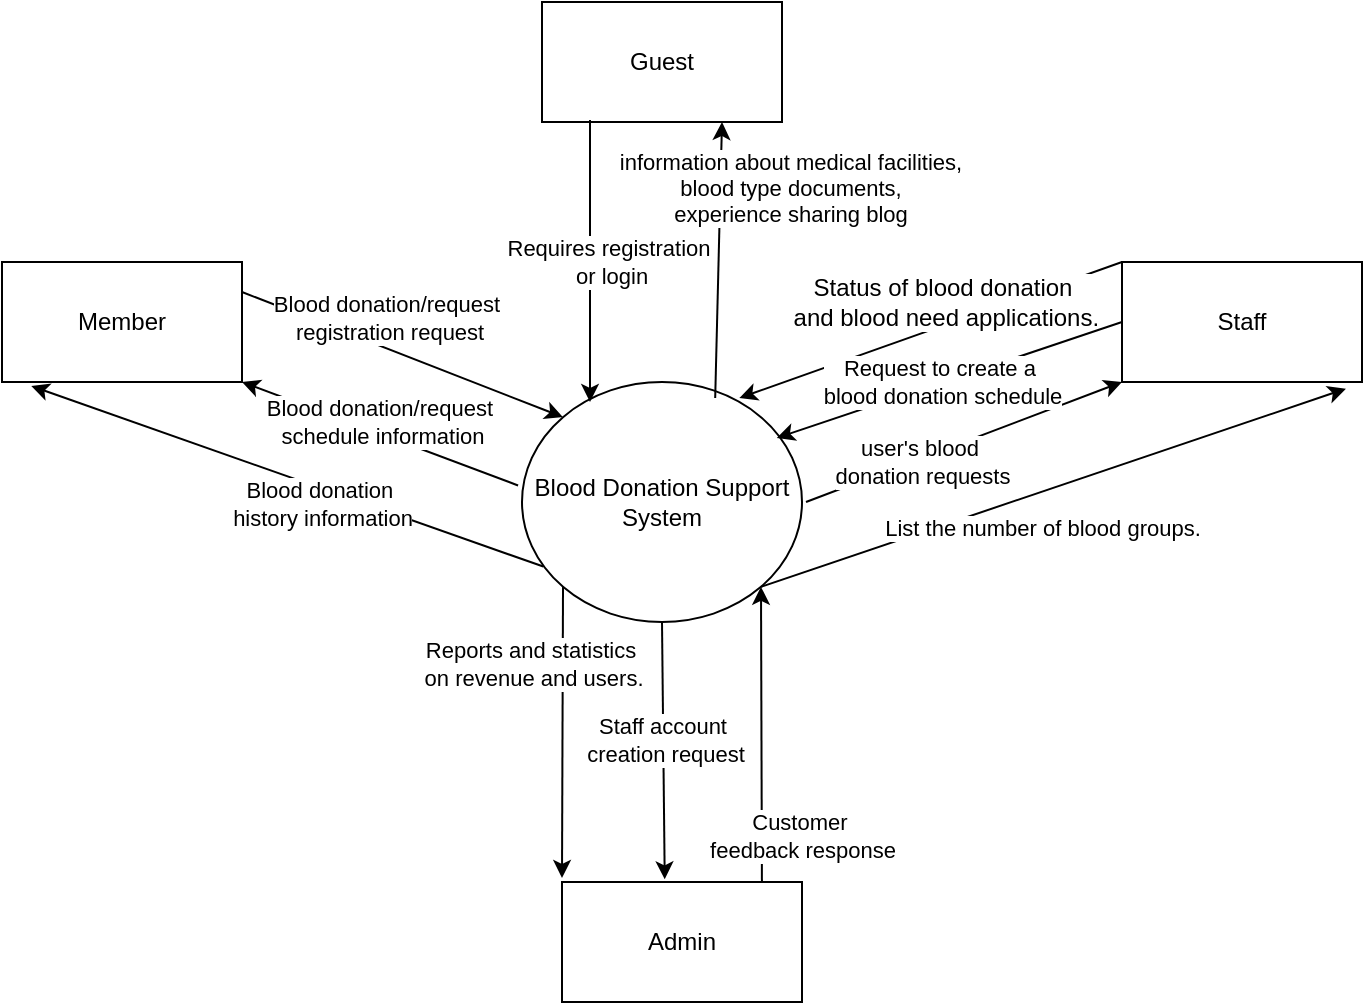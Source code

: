<mxfile version="27.0.6">
  <diagram name="Trang-1" id="F4sz9MKST3dTjjMEhHXN">
    <mxGraphModel dx="786" dy="1633" grid="1" gridSize="10" guides="1" tooltips="1" connect="1" arrows="1" fold="1" page="1" pageScale="1" pageWidth="827" pageHeight="1169" math="0" shadow="0">
      <root>
        <mxCell id="0" />
        <mxCell id="1" parent="0" />
        <mxCell id="KFn7MSVlhM-9lN72IL1n-1" value="&lt;div&gt;Blood Donation Support System&lt;/div&gt;" style="ellipse;whiteSpace=wrap;html=1;" parent="1" vertex="1">
          <mxGeometry x="310" y="180" width="140" height="120" as="geometry" />
        </mxCell>
        <mxCell id="KFn7MSVlhM-9lN72IL1n-3" value="Guest" style="rounded=0;whiteSpace=wrap;html=1;" parent="1" vertex="1">
          <mxGeometry x="320" y="-10" width="120" height="60" as="geometry" />
        </mxCell>
        <mxCell id="KFn7MSVlhM-9lN72IL1n-4" value="Member" style="rounded=0;whiteSpace=wrap;html=1;" parent="1" vertex="1">
          <mxGeometry x="50" y="120" width="120" height="60" as="geometry" />
        </mxCell>
        <mxCell id="KFn7MSVlhM-9lN72IL1n-5" value="Staff" style="rounded=0;whiteSpace=wrap;html=1;" parent="1" vertex="1">
          <mxGeometry x="610" y="120" width="120" height="60" as="geometry" />
        </mxCell>
        <mxCell id="KFn7MSVlhM-9lN72IL1n-6" value="Admin" style="rounded=0;whiteSpace=wrap;html=1;" parent="1" vertex="1">
          <mxGeometry x="330" y="430" width="120" height="60" as="geometry" />
        </mxCell>
        <mxCell id="KFn7MSVlhM-9lN72IL1n-9" value="" style="endArrow=classic;html=1;rounded=0;entryX=0.75;entryY=1;entryDx=0;entryDy=0;exitX=0.69;exitY=0.067;exitDx=0;exitDy=0;exitPerimeter=0;" parent="1" source="KFn7MSVlhM-9lN72IL1n-1" target="KFn7MSVlhM-9lN72IL1n-3" edge="1">
          <mxGeometry width="50" height="50" relative="1" as="geometry">
            <mxPoint x="412.0" y="183.36" as="sourcePoint" />
            <mxPoint x="415.4" y="50" as="targetPoint" />
          </mxGeometry>
        </mxCell>
        <mxCell id="KFn7MSVlhM-9lN72IL1n-16" value="&lt;div&gt;information about medical facilities,&lt;/div&gt;&lt;div&gt;blood type documents,&lt;/div&gt;&lt;div&gt;experience sharing blog&lt;/div&gt;" style="edgeLabel;html=1;align=center;verticalAlign=middle;resizable=0;points=[];" parent="KFn7MSVlhM-9lN72IL1n-9" vertex="1" connectable="0">
          <mxGeometry x="0.286" y="-3" relative="1" as="geometry">
            <mxPoint x="32" y="-16" as="offset" />
          </mxGeometry>
        </mxCell>
        <mxCell id="KFn7MSVlhM-9lN72IL1n-12" value="" style="endArrow=classic;html=1;rounded=0;exitX=0.2;exitY=0.983;exitDx=0;exitDy=0;exitPerimeter=0;" parent="1" source="KFn7MSVlhM-9lN72IL1n-3" edge="1">
          <mxGeometry width="50" height="50" relative="1" as="geometry">
            <mxPoint x="380" y="270" as="sourcePoint" />
            <mxPoint x="344" y="190" as="targetPoint" />
          </mxGeometry>
        </mxCell>
        <mxCell id="KFn7MSVlhM-9lN72IL1n-13" value="Requires registration&lt;div&gt;&amp;nbsp;or login&lt;/div&gt;" style="edgeLabel;html=1;align=center;verticalAlign=middle;resizable=0;points=[];" parent="KFn7MSVlhM-9lN72IL1n-12" vertex="1" connectable="0">
          <mxGeometry x="-0.658" y="2" relative="1" as="geometry">
            <mxPoint x="7" y="47" as="offset" />
          </mxGeometry>
        </mxCell>
        <mxCell id="KFn7MSVlhM-9lN72IL1n-14" value="" style="endArrow=classic;html=1;rounded=0;exitX=1;exitY=0.25;exitDx=0;exitDy=0;entryX=0;entryY=0;entryDx=0;entryDy=0;" parent="1" source="KFn7MSVlhM-9lN72IL1n-4" target="KFn7MSVlhM-9lN72IL1n-1" edge="1">
          <mxGeometry width="50" height="50" relative="1" as="geometry">
            <mxPoint x="380" y="270" as="sourcePoint" />
            <mxPoint x="430" y="220" as="targetPoint" />
          </mxGeometry>
        </mxCell>
        <mxCell id="KFn7MSVlhM-9lN72IL1n-15" value="Blood donation/request&lt;div&gt;&amp;nbsp;registration request&lt;/div&gt;" style="edgeLabel;html=1;align=center;verticalAlign=middle;resizable=0;points=[];" parent="KFn7MSVlhM-9lN72IL1n-14" vertex="1" connectable="0">
          <mxGeometry x="-0.344" y="2" relative="1" as="geometry">
            <mxPoint x="18" y="-6" as="offset" />
          </mxGeometry>
        </mxCell>
        <mxCell id="KFn7MSVlhM-9lN72IL1n-17" value="" style="endArrow=classic;html=1;rounded=0;exitX=-0.014;exitY=0.431;exitDx=0;exitDy=0;exitPerimeter=0;entryX=1;entryY=1;entryDx=0;entryDy=0;" parent="1" source="KFn7MSVlhM-9lN72IL1n-1" target="KFn7MSVlhM-9lN72IL1n-4" edge="1">
          <mxGeometry width="50" height="50" relative="1" as="geometry">
            <mxPoint x="300" y="230" as="sourcePoint" />
            <mxPoint x="153" y="181" as="targetPoint" />
          </mxGeometry>
        </mxCell>
        <mxCell id="KFn7MSVlhM-9lN72IL1n-21" value="Blood donation/request&amp;nbsp;&lt;div&gt;schedule information&lt;/div&gt;" style="edgeLabel;html=1;align=center;verticalAlign=middle;resizable=0;points=[];" parent="KFn7MSVlhM-9lN72IL1n-17" vertex="1" connectable="0">
          <mxGeometry x="0.088" y="-2" relative="1" as="geometry">
            <mxPoint x="6" y="-2" as="offset" />
          </mxGeometry>
        </mxCell>
        <mxCell id="KFn7MSVlhM-9lN72IL1n-22" value="" style="endArrow=classic;html=1;rounded=0;exitX=0.076;exitY=0.769;exitDx=0;exitDy=0;exitPerimeter=0;entryX=0.122;entryY=1.033;entryDx=0;entryDy=0;entryPerimeter=0;" parent="1" source="KFn7MSVlhM-9lN72IL1n-1" target="KFn7MSVlhM-9lN72IL1n-4" edge="1">
          <mxGeometry width="50" height="50" relative="1" as="geometry">
            <mxPoint x="220" y="250" as="sourcePoint" />
            <mxPoint x="110" y="200" as="targetPoint" />
          </mxGeometry>
        </mxCell>
        <mxCell id="KFn7MSVlhM-9lN72IL1n-23" value="Blood donation&amp;nbsp;&lt;div&gt;history information&lt;/div&gt;" style="edgeLabel;html=1;align=center;verticalAlign=middle;resizable=0;points=[];" parent="KFn7MSVlhM-9lN72IL1n-22" vertex="1" connectable="0">
          <mxGeometry x="0.171" y="2" relative="1" as="geometry">
            <mxPoint x="40" y="19" as="offset" />
          </mxGeometry>
        </mxCell>
        <mxCell id="KFn7MSVlhM-9lN72IL1n-24" value="" style="endArrow=classic;html=1;rounded=0;entryX=0;entryY=1;entryDx=0;entryDy=0;" parent="1" target="KFn7MSVlhM-9lN72IL1n-5" edge="1">
          <mxGeometry width="50" height="50" relative="1" as="geometry">
            <mxPoint x="452" y="240" as="sourcePoint" />
            <mxPoint x="430" y="230" as="targetPoint" />
          </mxGeometry>
        </mxCell>
        <mxCell id="KFn7MSVlhM-9lN72IL1n-25" value="" style="endArrow=classic;html=1;rounded=0;entryX=0.776;entryY=0.067;entryDx=0;entryDy=0;entryPerimeter=0;exitX=0;exitY=0;exitDx=0;exitDy=0;" parent="1" source="KFn7MSVlhM-9lN72IL1n-5" target="KFn7MSVlhM-9lN72IL1n-1" edge="1">
          <mxGeometry width="50" height="50" relative="1" as="geometry">
            <mxPoint x="600" y="120" as="sourcePoint" />
            <mxPoint x="430" y="230" as="targetPoint" />
          </mxGeometry>
        </mxCell>
        <mxCell id="KFn7MSVlhM-9lN72IL1n-26" value="user&#39;s blood&amp;nbsp;&lt;div&gt;donation requests&lt;/div&gt;" style="edgeLabel;html=1;align=center;verticalAlign=middle;resizable=0;points=[];" parent="KFn7MSVlhM-9lN72IL1n-25" vertex="1" connectable="0">
          <mxGeometry x="-0.336" y="-3" relative="1" as="geometry">
            <mxPoint x="-36" y="80" as="offset" />
          </mxGeometry>
        </mxCell>
        <mxCell id="KFn7MSVlhM-9lN72IL1n-31" value="&lt;span style=&quot;font-size: 12px;&quot;&gt;Status of blood donation&lt;/span&gt;&lt;div&gt;&lt;span style=&quot;font-size: 12px;&quot;&gt;&amp;nbsp;and blood need applications.&lt;/span&gt;&lt;/div&gt;" style="edgeLabel;html=1;align=center;verticalAlign=middle;resizable=0;points=[];" parent="KFn7MSVlhM-9lN72IL1n-25" vertex="1" connectable="0">
          <mxGeometry x="-0.331" relative="1" as="geometry">
            <mxPoint x="-26" y="-3" as="offset" />
          </mxGeometry>
        </mxCell>
        <mxCell id="KFn7MSVlhM-9lN72IL1n-27" value="" style="endArrow=classic;html=1;rounded=0;exitX=0;exitY=0.5;exitDx=0;exitDy=0;entryX=0.91;entryY=0.233;entryDx=0;entryDy=0;entryPerimeter=0;" parent="1" source="KFn7MSVlhM-9lN72IL1n-5" target="KFn7MSVlhM-9lN72IL1n-1" edge="1">
          <mxGeometry width="50" height="50" relative="1" as="geometry">
            <mxPoint x="380" y="280" as="sourcePoint" />
            <mxPoint x="430" y="230" as="targetPoint" />
          </mxGeometry>
        </mxCell>
        <mxCell id="KFn7MSVlhM-9lN72IL1n-28" value="Request to create a&amp;nbsp;&lt;div&gt;blood donation schedule&lt;/div&gt;" style="edgeLabel;html=1;align=center;verticalAlign=middle;resizable=0;points=[];" parent="KFn7MSVlhM-9lN72IL1n-27" vertex="1" connectable="0">
          <mxGeometry x="0.315" y="-2" relative="1" as="geometry">
            <mxPoint x="24" y="-6" as="offset" />
          </mxGeometry>
        </mxCell>
        <mxCell id="KFn7MSVlhM-9lN72IL1n-32" value="" style="endArrow=classic;html=1;rounded=0;exitX=1;exitY=1;exitDx=0;exitDy=0;entryX=0.933;entryY=1.056;entryDx=0;entryDy=0;entryPerimeter=0;" parent="1" source="KFn7MSVlhM-9lN72IL1n-1" target="KFn7MSVlhM-9lN72IL1n-5" edge="1">
          <mxGeometry width="50" height="50" relative="1" as="geometry">
            <mxPoint x="460" y="280" as="sourcePoint" />
            <mxPoint x="720" y="230" as="targetPoint" />
          </mxGeometry>
        </mxCell>
        <mxCell id="KFn7MSVlhM-9lN72IL1n-33" value="List the number of blood groups." style="edgeLabel;html=1;align=center;verticalAlign=middle;resizable=0;points=[];" parent="KFn7MSVlhM-9lN72IL1n-32" vertex="1" connectable="0">
          <mxGeometry x="-0.395" relative="1" as="geometry">
            <mxPoint x="52" as="offset" />
          </mxGeometry>
        </mxCell>
        <mxCell id="KFn7MSVlhM-9lN72IL1n-41" value="" style="endArrow=classic;html=1;rounded=0;exitX=0;exitY=1;exitDx=0;exitDy=0;" parent="1" source="KFn7MSVlhM-9lN72IL1n-1" edge="1">
          <mxGeometry width="50" height="50" relative="1" as="geometry">
            <mxPoint x="380" y="280" as="sourcePoint" />
            <mxPoint x="330" y="428" as="targetPoint" />
          </mxGeometry>
        </mxCell>
        <mxCell id="KFn7MSVlhM-9lN72IL1n-42" value="Reports and statistics&lt;div&gt;&amp;nbsp;on revenue and users.&lt;/div&gt;" style="edgeLabel;html=1;align=center;verticalAlign=middle;resizable=0;points=[];" parent="KFn7MSVlhM-9lN72IL1n-41" vertex="1" connectable="0">
          <mxGeometry x="0.283" y="-4" relative="1" as="geometry">
            <mxPoint x="-12" y="-55" as="offset" />
          </mxGeometry>
        </mxCell>
        <mxCell id="KFn7MSVlhM-9lN72IL1n-43" value="" style="endArrow=classic;html=1;rounded=0;exitX=0.5;exitY=1;exitDx=0;exitDy=0;entryX=0.428;entryY=-0.022;entryDx=0;entryDy=0;entryPerimeter=0;" parent="1" source="KFn7MSVlhM-9lN72IL1n-1" target="KFn7MSVlhM-9lN72IL1n-6" edge="1">
          <mxGeometry width="50" height="50" relative="1" as="geometry">
            <mxPoint x="380" y="280" as="sourcePoint" />
            <mxPoint x="430" y="230" as="targetPoint" />
          </mxGeometry>
        </mxCell>
        <mxCell id="KFn7MSVlhM-9lN72IL1n-44" value="Staff account&lt;div&gt;&amp;nbsp;creation request&lt;/div&gt;" style="edgeLabel;html=1;align=center;verticalAlign=middle;resizable=0;points=[];" parent="KFn7MSVlhM-9lN72IL1n-43" vertex="1" connectable="0">
          <mxGeometry x="0.244" y="-2" relative="1" as="geometry">
            <mxPoint x="1" y="-21" as="offset" />
          </mxGeometry>
        </mxCell>
        <mxCell id="KFn7MSVlhM-9lN72IL1n-45" value="" style="endArrow=classic;html=1;rounded=0;exitX=0.833;exitY=0;exitDx=0;exitDy=0;entryX=1;entryY=1;entryDx=0;entryDy=0;exitPerimeter=0;" parent="1" source="KFn7MSVlhM-9lN72IL1n-6" target="KFn7MSVlhM-9lN72IL1n-1" edge="1">
          <mxGeometry width="50" height="50" relative="1" as="geometry">
            <mxPoint x="380" y="280" as="sourcePoint" />
            <mxPoint x="430" y="230" as="targetPoint" />
          </mxGeometry>
        </mxCell>
        <mxCell id="KFn7MSVlhM-9lN72IL1n-47" value="Customer&amp;nbsp;&lt;div&gt;feedback response&lt;/div&gt;" style="edgeLabel;html=1;align=center;verticalAlign=middle;resizable=0;points=[];" parent="KFn7MSVlhM-9lN72IL1n-45" vertex="1" connectable="0">
          <mxGeometry x="-0.359" y="3" relative="1" as="geometry">
            <mxPoint x="23" y="24" as="offset" />
          </mxGeometry>
        </mxCell>
      </root>
    </mxGraphModel>
  </diagram>
</mxfile>
